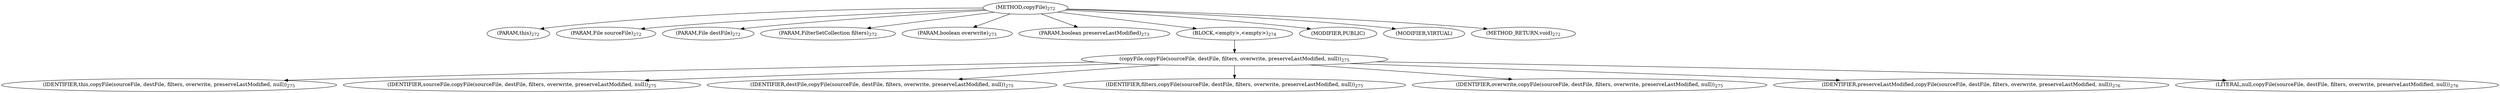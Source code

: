 digraph "copyFile" {  
"439" [label = <(METHOD,copyFile)<SUB>272</SUB>> ]
"26" [label = <(PARAM,this)<SUB>272</SUB>> ]
"440" [label = <(PARAM,File sourceFile)<SUB>272</SUB>> ]
"441" [label = <(PARAM,File destFile)<SUB>272</SUB>> ]
"442" [label = <(PARAM,FilterSetCollection filters)<SUB>272</SUB>> ]
"443" [label = <(PARAM,boolean overwrite)<SUB>273</SUB>> ]
"444" [label = <(PARAM,boolean preserveLastModified)<SUB>273</SUB>> ]
"445" [label = <(BLOCK,&lt;empty&gt;,&lt;empty&gt;)<SUB>274</SUB>> ]
"446" [label = <(copyFile,copyFile(sourceFile, destFile, filters, overwrite, preserveLastModified, null))<SUB>275</SUB>> ]
"25" [label = <(IDENTIFIER,this,copyFile(sourceFile, destFile, filters, overwrite, preserveLastModified, null))<SUB>275</SUB>> ]
"447" [label = <(IDENTIFIER,sourceFile,copyFile(sourceFile, destFile, filters, overwrite, preserveLastModified, null))<SUB>275</SUB>> ]
"448" [label = <(IDENTIFIER,destFile,copyFile(sourceFile, destFile, filters, overwrite, preserveLastModified, null))<SUB>275</SUB>> ]
"449" [label = <(IDENTIFIER,filters,copyFile(sourceFile, destFile, filters, overwrite, preserveLastModified, null))<SUB>275</SUB>> ]
"450" [label = <(IDENTIFIER,overwrite,copyFile(sourceFile, destFile, filters, overwrite, preserveLastModified, null))<SUB>275</SUB>> ]
"451" [label = <(IDENTIFIER,preserveLastModified,copyFile(sourceFile, destFile, filters, overwrite, preserveLastModified, null))<SUB>276</SUB>> ]
"452" [label = <(LITERAL,null,copyFile(sourceFile, destFile, filters, overwrite, preserveLastModified, null))<SUB>276</SUB>> ]
"453" [label = <(MODIFIER,PUBLIC)> ]
"454" [label = <(MODIFIER,VIRTUAL)> ]
"455" [label = <(METHOD_RETURN,void)<SUB>272</SUB>> ]
  "439" -> "26" 
  "439" -> "440" 
  "439" -> "441" 
  "439" -> "442" 
  "439" -> "443" 
  "439" -> "444" 
  "439" -> "445" 
  "439" -> "453" 
  "439" -> "454" 
  "439" -> "455" 
  "445" -> "446" 
  "446" -> "25" 
  "446" -> "447" 
  "446" -> "448" 
  "446" -> "449" 
  "446" -> "450" 
  "446" -> "451" 
  "446" -> "452" 
}
